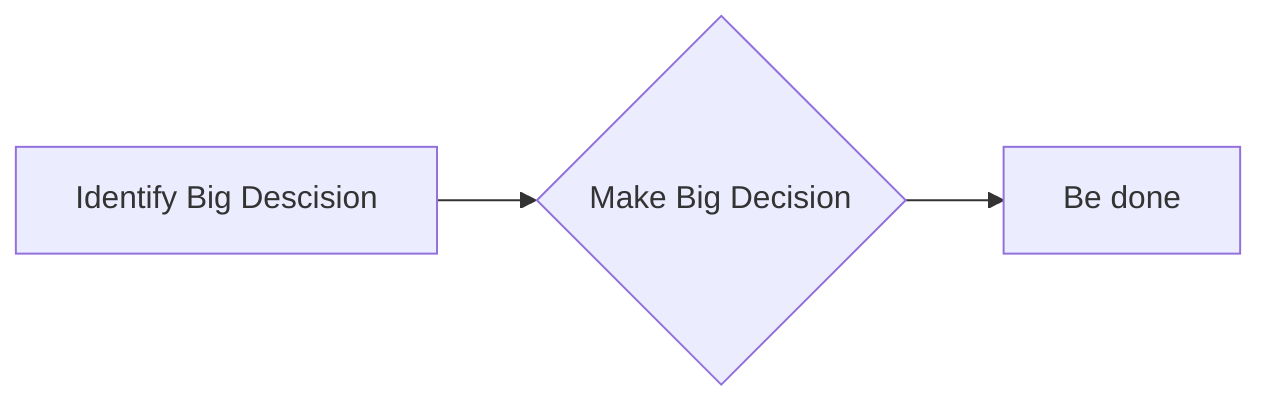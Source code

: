 graph LR
      accTitle: Big Decisions
      accDescr: Bob's Burgers process for making big decisions
      A[Identify Big Descision] --> B{Make Big Decision}
      B --> D[Be done]